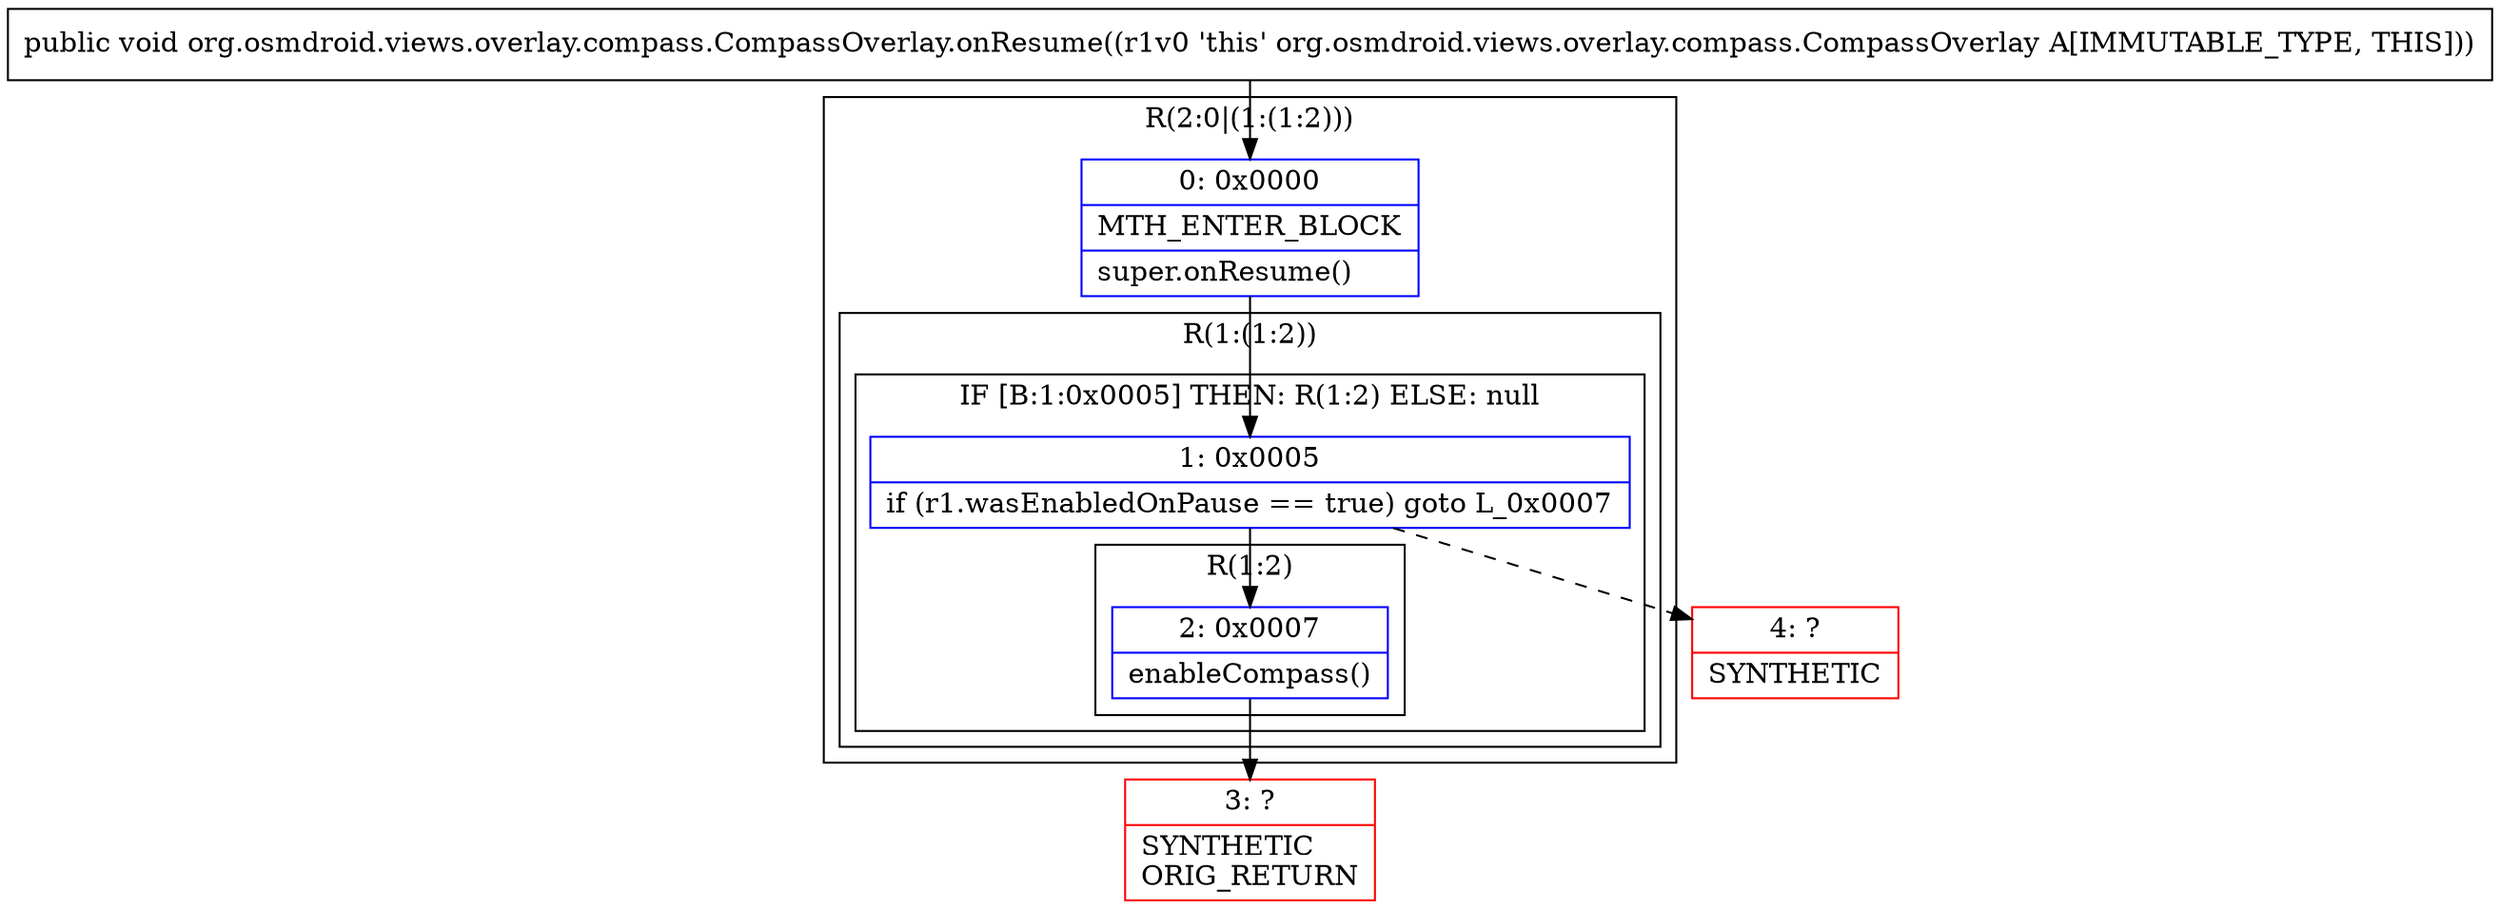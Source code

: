 digraph "CFG fororg.osmdroid.views.overlay.compass.CompassOverlay.onResume()V" {
subgraph cluster_Region_533923672 {
label = "R(2:0|(1:(1:2)))";
node [shape=record,color=blue];
Node_0 [shape=record,label="{0\:\ 0x0000|MTH_ENTER_BLOCK\l|super.onResume()\l}"];
subgraph cluster_Region_1633358732 {
label = "R(1:(1:2))";
node [shape=record,color=blue];
subgraph cluster_IfRegion_1282299285 {
label = "IF [B:1:0x0005] THEN: R(1:2) ELSE: null";
node [shape=record,color=blue];
Node_1 [shape=record,label="{1\:\ 0x0005|if (r1.wasEnabledOnPause == true) goto L_0x0007\l}"];
subgraph cluster_Region_1275802646 {
label = "R(1:2)";
node [shape=record,color=blue];
Node_2 [shape=record,label="{2\:\ 0x0007|enableCompass()\l}"];
}
}
}
}
Node_3 [shape=record,color=red,label="{3\:\ ?|SYNTHETIC\lORIG_RETURN\l}"];
Node_4 [shape=record,color=red,label="{4\:\ ?|SYNTHETIC\l}"];
MethodNode[shape=record,label="{public void org.osmdroid.views.overlay.compass.CompassOverlay.onResume((r1v0 'this' org.osmdroid.views.overlay.compass.CompassOverlay A[IMMUTABLE_TYPE, THIS])) }"];
MethodNode -> Node_0;
Node_0 -> Node_1;
Node_1 -> Node_2;
Node_1 -> Node_4[style=dashed];
Node_2 -> Node_3;
}

